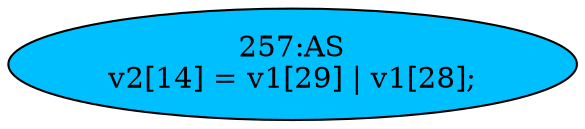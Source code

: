 strict digraph "" {
	node [label="\N"];
	"257:AS"	 [ast="<pyverilog.vparser.ast.Assign object at 0x7f40784bdb90>",
		def_var="['v2']",
		fillcolor=deepskyblue,
		label="257:AS
v2[14] = v1[29] | v1[28];",
		statements="[]",
		style=filled,
		typ=Assign,
		use_var="['v1', 'v1']"];
}
